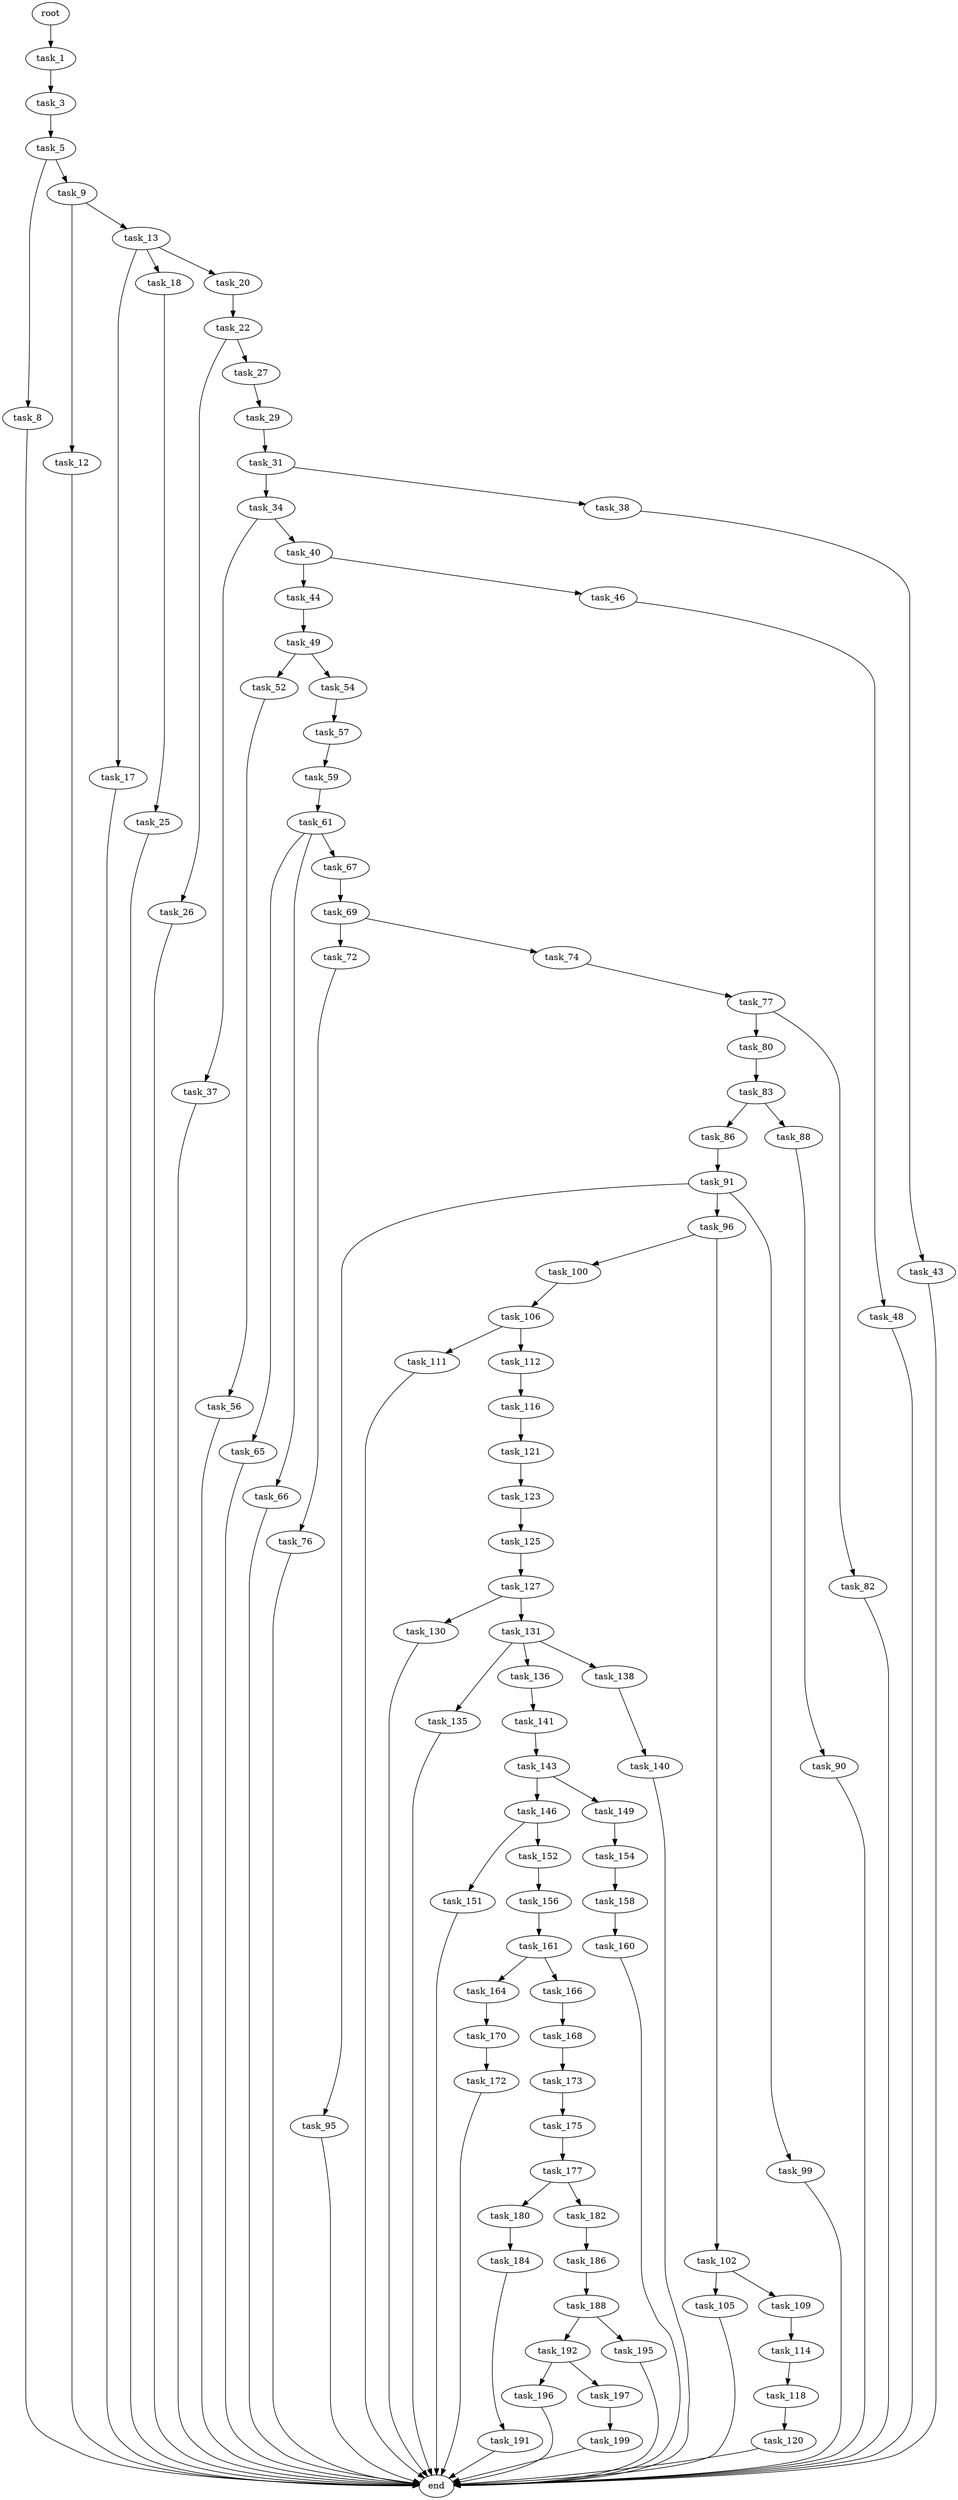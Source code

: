 digraph G {
  root [size="0.000000"];
  task_1 [size="8589934592.000000"];
  task_3 [size="549755813888.000000"];
  task_5 [size="1070881875450.000000"];
  task_8 [size="35758727051.000000"];
  task_9 [size="91674043800.000000"];
  end [size="0.000000"];
  task_12 [size="28991029248.000000"];
  task_13 [size="2834401276.000000"];
  task_17 [size="232767222013.000000"];
  task_18 [size="109993864328.000000"];
  task_20 [size="134217728000.000000"];
  task_25 [size="18439246289.000000"];
  task_22 [size="27378076192.000000"];
  task_26 [size="542252570199.000000"];
  task_27 [size="1408553445.000000"];
  task_29 [size="28991029248.000000"];
  task_31 [size="22515717050.000000"];
  task_34 [size="40588030947.000000"];
  task_38 [size="368293445632.000000"];
  task_37 [size="8589934592.000000"];
  task_40 [size="18178995165.000000"];
  task_43 [size="549755813888.000000"];
  task_44 [size="281508046560.000000"];
  task_46 [size="187968464585.000000"];
  task_49 [size="231928233984.000000"];
  task_48 [size="28991029248.000000"];
  task_52 [size="134217728000.000000"];
  task_54 [size="20240577086.000000"];
  task_56 [size="191578808340.000000"];
  task_57 [size="1073741824000.000000"];
  task_59 [size="628618159085.000000"];
  task_61 [size="68719476736.000000"];
  task_65 [size="134217728000.000000"];
  task_66 [size="44061895277.000000"];
  task_67 [size="21055654578.000000"];
  task_69 [size="591692396551.000000"];
  task_72 [size="392305285388.000000"];
  task_74 [size="949810140.000000"];
  task_76 [size="134217728000.000000"];
  task_77 [size="549755813888.000000"];
  task_80 [size="251018598601.000000"];
  task_82 [size="5488498404.000000"];
  task_83 [size="262686450425.000000"];
  task_86 [size="29618757774.000000"];
  task_88 [size="11866487572.000000"];
  task_91 [size="284296978888.000000"];
  task_90 [size="20315494820.000000"];
  task_95 [size="7610547208.000000"];
  task_96 [size="165397707395.000000"];
  task_99 [size="31451975304.000000"];
  task_100 [size="47911670469.000000"];
  task_102 [size="782757789696.000000"];
  task_106 [size="801648603673.000000"];
  task_105 [size="177980185960.000000"];
  task_109 [size="17282741796.000000"];
  task_111 [size="355300411802.000000"];
  task_112 [size="762905890760.000000"];
  task_114 [size="7730957312.000000"];
  task_116 [size="10925723359.000000"];
  task_118 [size="231928233984.000000"];
  task_121 [size="134217728000.000000"];
  task_120 [size="9257825484.000000"];
  task_123 [size="246593747718.000000"];
  task_125 [size="229798446932.000000"];
  task_127 [size="6899486161.000000"];
  task_130 [size="114280709784.000000"];
  task_131 [size="368293445632.000000"];
  task_135 [size="17491115552.000000"];
  task_136 [size="36970448251.000000"];
  task_138 [size="2568748526.000000"];
  task_141 [size="850329089365.000000"];
  task_140 [size="321446538.000000"];
  task_143 [size="231928233984.000000"];
  task_146 [size="567439075104.000000"];
  task_149 [size="349954324096.000000"];
  task_151 [size="782757789696.000000"];
  task_152 [size="68719476736.000000"];
  task_154 [size="368293445632.000000"];
  task_156 [size="24826804846.000000"];
  task_158 [size="8589934592.000000"];
  task_161 [size="368293445632.000000"];
  task_160 [size="2164382499.000000"];
  task_164 [size="4155728297.000000"];
  task_166 [size="9040075776.000000"];
  task_170 [size="8589934592.000000"];
  task_168 [size="7700381322.000000"];
  task_173 [size="376009946852.000000"];
  task_172 [size="31936752472.000000"];
  task_175 [size="549755813888.000000"];
  task_177 [size="30985721622.000000"];
  task_180 [size="473248769356.000000"];
  task_182 [size="6201337773.000000"];
  task_184 [size="28991029248.000000"];
  task_186 [size="134217728000.000000"];
  task_191 [size="27244807894.000000"];
  task_188 [size="503966035465.000000"];
  task_192 [size="3913295317.000000"];
  task_195 [size="42522071797.000000"];
  task_196 [size="18400501124.000000"];
  task_197 [size="757327846.000000"];
  task_199 [size="637899795004.000000"];

  root -> task_1 [size="1.000000"];
  task_1 -> task_3 [size="33554432.000000"];
  task_3 -> task_5 [size="536870912.000000"];
  task_5 -> task_8 [size="838860800.000000"];
  task_5 -> task_9 [size="838860800.000000"];
  task_8 -> end [size="1.000000"];
  task_9 -> task_12 [size="134217728.000000"];
  task_9 -> task_13 [size="134217728.000000"];
  task_12 -> end [size="1.000000"];
  task_13 -> task_17 [size="75497472.000000"];
  task_13 -> task_18 [size="75497472.000000"];
  task_13 -> task_20 [size="75497472.000000"];
  task_17 -> end [size="1.000000"];
  task_18 -> task_25 [size="75497472.000000"];
  task_20 -> task_22 [size="209715200.000000"];
  task_25 -> end [size="1.000000"];
  task_22 -> task_26 [size="33554432.000000"];
  task_22 -> task_27 [size="33554432.000000"];
  task_26 -> end [size="1.000000"];
  task_27 -> task_29 [size="33554432.000000"];
  task_29 -> task_31 [size="75497472.000000"];
  task_31 -> task_34 [size="838860800.000000"];
  task_31 -> task_38 [size="838860800.000000"];
  task_34 -> task_37 [size="838860800.000000"];
  task_34 -> task_40 [size="838860800.000000"];
  task_38 -> task_43 [size="411041792.000000"];
  task_37 -> end [size="1.000000"];
  task_40 -> task_44 [size="75497472.000000"];
  task_40 -> task_46 [size="75497472.000000"];
  task_43 -> end [size="1.000000"];
  task_44 -> task_49 [size="536870912.000000"];
  task_46 -> task_48 [size="209715200.000000"];
  task_49 -> task_52 [size="301989888.000000"];
  task_49 -> task_54 [size="301989888.000000"];
  task_48 -> end [size="1.000000"];
  task_52 -> task_56 [size="209715200.000000"];
  task_54 -> task_57 [size="411041792.000000"];
  task_56 -> end [size="1.000000"];
  task_57 -> task_59 [size="838860800.000000"];
  task_59 -> task_61 [size="411041792.000000"];
  task_61 -> task_65 [size="134217728.000000"];
  task_61 -> task_66 [size="134217728.000000"];
  task_61 -> task_67 [size="134217728.000000"];
  task_65 -> end [size="1.000000"];
  task_66 -> end [size="1.000000"];
  task_67 -> task_69 [size="411041792.000000"];
  task_69 -> task_72 [size="411041792.000000"];
  task_69 -> task_74 [size="411041792.000000"];
  task_72 -> task_76 [size="679477248.000000"];
  task_74 -> task_77 [size="33554432.000000"];
  task_76 -> end [size="1.000000"];
  task_77 -> task_80 [size="536870912.000000"];
  task_77 -> task_82 [size="536870912.000000"];
  task_80 -> task_83 [size="411041792.000000"];
  task_82 -> end [size="1.000000"];
  task_83 -> task_86 [size="838860800.000000"];
  task_83 -> task_88 [size="838860800.000000"];
  task_86 -> task_91 [size="536870912.000000"];
  task_88 -> task_90 [size="838860800.000000"];
  task_91 -> task_95 [size="536870912.000000"];
  task_91 -> task_96 [size="536870912.000000"];
  task_91 -> task_99 [size="536870912.000000"];
  task_90 -> end [size="1.000000"];
  task_95 -> end [size="1.000000"];
  task_96 -> task_100 [size="209715200.000000"];
  task_96 -> task_102 [size="209715200.000000"];
  task_99 -> end [size="1.000000"];
  task_100 -> task_106 [size="75497472.000000"];
  task_102 -> task_105 [size="679477248.000000"];
  task_102 -> task_109 [size="679477248.000000"];
  task_106 -> task_111 [size="838860800.000000"];
  task_106 -> task_112 [size="838860800.000000"];
  task_105 -> end [size="1.000000"];
  task_109 -> task_114 [size="411041792.000000"];
  task_111 -> end [size="1.000000"];
  task_112 -> task_116 [size="536870912.000000"];
  task_114 -> task_118 [size="134217728.000000"];
  task_116 -> task_121 [size="838860800.000000"];
  task_118 -> task_120 [size="301989888.000000"];
  task_121 -> task_123 [size="209715200.000000"];
  task_120 -> end [size="1.000000"];
  task_123 -> task_125 [size="679477248.000000"];
  task_125 -> task_127 [size="679477248.000000"];
  task_127 -> task_130 [size="134217728.000000"];
  task_127 -> task_131 [size="134217728.000000"];
  task_130 -> end [size="1.000000"];
  task_131 -> task_135 [size="411041792.000000"];
  task_131 -> task_136 [size="411041792.000000"];
  task_131 -> task_138 [size="411041792.000000"];
  task_135 -> end [size="1.000000"];
  task_136 -> task_141 [size="33554432.000000"];
  task_138 -> task_140 [size="134217728.000000"];
  task_141 -> task_143 [size="679477248.000000"];
  task_140 -> end [size="1.000000"];
  task_143 -> task_146 [size="301989888.000000"];
  task_143 -> task_149 [size="301989888.000000"];
  task_146 -> task_151 [size="838860800.000000"];
  task_146 -> task_152 [size="838860800.000000"];
  task_149 -> task_154 [size="536870912.000000"];
  task_151 -> end [size="1.000000"];
  task_152 -> task_156 [size="134217728.000000"];
  task_154 -> task_158 [size="411041792.000000"];
  task_156 -> task_161 [size="536870912.000000"];
  task_158 -> task_160 [size="33554432.000000"];
  task_161 -> task_164 [size="411041792.000000"];
  task_161 -> task_166 [size="411041792.000000"];
  task_160 -> end [size="1.000000"];
  task_164 -> task_170 [size="75497472.000000"];
  task_166 -> task_168 [size="536870912.000000"];
  task_170 -> task_172 [size="33554432.000000"];
  task_168 -> task_173 [size="134217728.000000"];
  task_173 -> task_175 [size="679477248.000000"];
  task_172 -> end [size="1.000000"];
  task_175 -> task_177 [size="536870912.000000"];
  task_177 -> task_180 [size="838860800.000000"];
  task_177 -> task_182 [size="838860800.000000"];
  task_180 -> task_184 [size="411041792.000000"];
  task_182 -> task_186 [size="134217728.000000"];
  task_184 -> task_191 [size="75497472.000000"];
  task_186 -> task_188 [size="209715200.000000"];
  task_191 -> end [size="1.000000"];
  task_188 -> task_192 [size="679477248.000000"];
  task_188 -> task_195 [size="679477248.000000"];
  task_192 -> task_196 [size="134217728.000000"];
  task_192 -> task_197 [size="134217728.000000"];
  task_195 -> end [size="1.000000"];
  task_196 -> end [size="1.000000"];
  task_197 -> task_199 [size="75497472.000000"];
  task_199 -> end [size="1.000000"];
}
